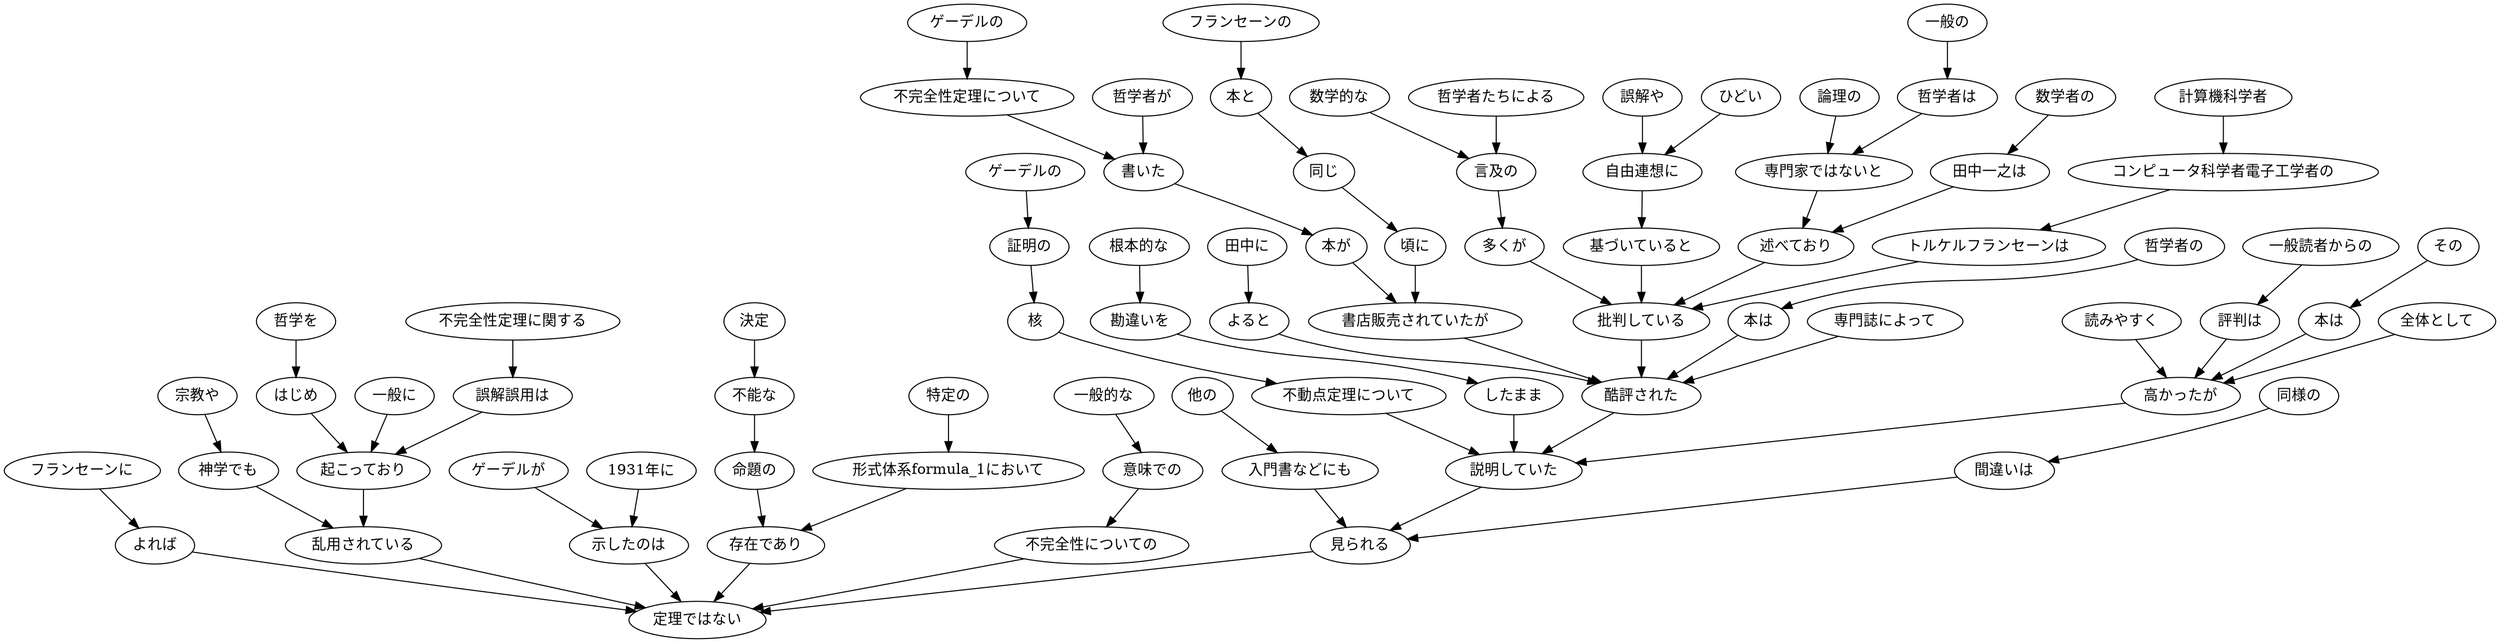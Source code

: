 // ans44
digraph {
	0 [label="数学者の"]
	1 [label="田中一之は"]
	0 -> 1
	1 [label="田中一之は"]
	6 [label="述べており"]
	1 -> 6
	2 [label="一般の"]
	3 [label="哲学者は"]
	2 -> 3
	3 [label="哲学者は"]
	5 [label="専門家ではないと"]
	3 -> 5
	4 [label="論理の"]
	5 [label="専門家ではないと"]
	4 -> 5
	5 [label="専門家ではないと"]
	6 [label="述べており"]
	5 -> 6
	6 [label="述べており"]
	18 [label="批判している"]
	6 -> 18
	7 [label="計算機科学者"]
	8 [label="コンピュータ科学者電子工学者の"]
	7 -> 8
	8 [label="コンピュータ科学者電子工学者の"]
	9 [label="トルケルフランセーンは"]
	8 -> 9
	9 [label="トルケルフランセーンは"]
	18 [label="批判している"]
	9 -> 18
	10 [label="哲学者たちによる"]
	12 [label="言及の"]
	10 -> 12
	11 [label="数学的な"]
	12 [label="言及の"]
	11 -> 12
	12 [label="言及の"]
	13 [label="多くが"]
	12 -> 13
	13 [label="多くが"]
	18 [label="批判している"]
	13 -> 18
	14 [label="ひどい"]
	16 [label="自由連想に"]
	14 -> 16
	15 [label="誤解や"]
	16 [label="自由連想に"]
	15 -> 16
	16 [label="自由連想に"]
	17 [label="基づいていると"]
	16 -> 17
	17 [label="基づいていると"]
	18 [label="批判している"]
	17 -> 18
	18 [label="批判している"]
	34 [label="酷評された"]
	18 -> 34
	19 [label="田中に"]
	20 [label="よると"]
	19 -> 20
	20 [label="よると"]
	34 [label="酷評された"]
	20 -> 34
	21 [label="ゲーデルの"]
	22 [label="不完全性定理について"]
	21 -> 22
	22 [label="不完全性定理について"]
	24 [label="書いた"]
	22 -> 24
	23 [label="哲学者が"]
	24 [label="書いた"]
	23 -> 24
	24 [label="書いた"]
	25 [label="本が"]
	24 -> 25
	25 [label="本が"]
	30 [label="書店販売されていたが"]
	25 -> 30
	26 [label="フランセーンの"]
	27 [label="本と"]
	26 -> 27
	27 [label="本と"]
	28 [label="同じ"]
	27 -> 28
	28 [label="同じ"]
	29 [label="頃に"]
	28 -> 29
	29 [label="頃に"]
	30 [label="書店販売されていたが"]
	29 -> 30
	30 [label="書店販売されていたが"]
	34 [label="酷評された"]
	30 -> 34
	31 [label="哲学者の"]
	32 [label="本は"]
	31 -> 32
	32 [label="本は"]
	34 [label="酷評された"]
	32 -> 34
	33 [label="専門誌によって"]
	34 [label="酷評された"]
	33 -> 34
	34 [label="酷評された"]
	49 [label="説明していた"]
	34 -> 49
	35 [label="その"]
	36 [label="本は"]
	35 -> 36
	36 [label="本は"]
	41 [label="高かったが"]
	36 -> 41
	37 [label="全体として"]
	41 [label="高かったが"]
	37 -> 41
	38 [label="読みやすく"]
	41 [label="高かったが"]
	38 -> 41
	39 [label="一般読者からの"]
	40 [label="評判は"]
	39 -> 40
	40 [label="評判は"]
	41 [label="高かったが"]
	40 -> 41
	41 [label="高かったが"]
	49 [label="説明していた"]
	41 -> 49
	42 [label="ゲーデルの"]
	43 [label="証明の"]
	42 -> 43
	43 [label="証明の"]
	44 [label="核"]
	43 -> 44
	44 [label="核"]
	45 [label="不動点定理について"]
	44 -> 45
	45 [label="不動点定理について"]
	49 [label="説明していた"]
	45 -> 49
	46 [label="根本的な"]
	47 [label="勘違いを"]
	46 -> 47
	47 [label="勘違いを"]
	48 [label="したまま"]
	47 -> 48
	48 [label="したまま"]
	49 [label="説明していた"]
	48 -> 49
	49 [label="説明していた"]
	54 [label="見られる"]
	49 -> 54
	50 [label="同様の"]
	51 [label="間違いは"]
	50 -> 51
	51 [label="間違いは"]
	54 [label="見られる"]
	51 -> 54
	52 [label="他の"]
	53 [label="入門書などにも"]
	52 -> 53
	53 [label="入門書などにも"]
	54 [label="見られる"]
	53 -> 54
	54 [label="見られる"]
	78 [label="定理ではない"]
	54 -> 78
	55 [label="フランセーンに"]
	56 [label="よれば"]
	55 -> 56
	56 [label="よれば"]
	78 [label="定理ではない"]
	56 -> 78
	57 [label="不完全性定理に関する"]
	58 [label="誤解誤用は"]
	57 -> 58
	58 [label="誤解誤用は"]
	62 [label="起こっており"]
	58 -> 62
	59 [label="哲学を"]
	60 [label="はじめ"]
	59 -> 60
	60 [label="はじめ"]
	62 [label="起こっており"]
	60 -> 62
	61 [label="一般に"]
	62 [label="起こっており"]
	61 -> 62
	62 [label="起こっており"]
	65 [label="乱用されている"]
	62 -> 65
	63 [label="宗教や"]
	64 [label="神学でも"]
	63 -> 64
	64 [label="神学でも"]
	65 [label="乱用されている"]
	64 -> 65
	65 [label="乱用されている"]
	78 [label="定理ではない"]
	65 -> 78
	66 [label="1931年に"]
	68 [label="示したのは"]
	66 -> 68
	67 [label="ゲーデルが"]
	68 [label="示したのは"]
	67 -> 68
	68 [label="示したのは"]
	78 [label="定理ではない"]
	68 -> 78
	69 [label="特定の"]
	70 [label="形式体系formula_1において"]
	69 -> 70
	70 [label="形式体系formula_1において"]
	74 [label="存在であり"]
	70 -> 74
	71 [label="決定"]
	72 [label="不能な"]
	71 -> 72
	72 [label="不能な"]
	73 [label="命題の"]
	72 -> 73
	73 [label="命題の"]
	74 [label="存在であり"]
	73 -> 74
	74 [label="存在であり"]
	78 [label="定理ではない"]
	74 -> 78
	75 [label="一般的な"]
	76 [label="意味での"]
	75 -> 76
	76 [label="意味での"]
	77 [label="不完全性についての"]
	76 -> 77
	77 [label="不完全性についての"]
	78 [label="定理ではない"]
	77 -> 78
}
